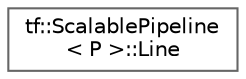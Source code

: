 digraph "类继承关系图"
{
 // LATEX_PDF_SIZE
  bgcolor="transparent";
  edge [fontname=Helvetica,fontsize=10,labelfontname=Helvetica,labelfontsize=10];
  node [fontname=Helvetica,fontsize=10,shape=box,height=0.2,width=0.4];
  rankdir="LR";
  Node0 [id="Node000000",label="tf::ScalablePipeline\l\< P \>::Line",height=0.2,width=0.4,color="grey40", fillcolor="white", style="filled",URL="$structtf_1_1_scalable_pipeline_1_1_line.html",tooltip=" "];
}
